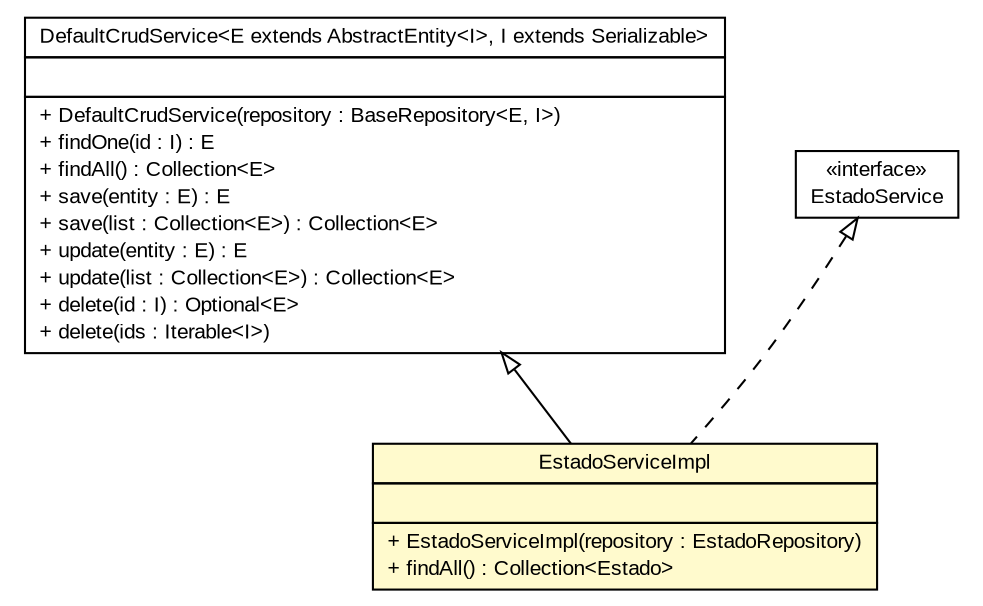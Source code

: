 #!/usr/local/bin/dot
#
# Class diagram 
# Generated by UMLGraph version R5_6 (http://www.umlgraph.org/)
#

digraph G {
	edge [fontname="arial",fontsize=10,labelfontname="arial",labelfontsize=10];
	node [fontname="arial",fontsize=10,shape=plaintext];
	nodesep=0.25;
	ranksep=0.5;
	// br.gov.to.sefaz.business.service.impl.DefaultCrudService<E extends br.gov.to.sefaz.persistence.entity.AbstractEntity<I>, I extends java.io.Serializable>
	c405785 [label=<<table title="br.gov.to.sefaz.business.service.impl.DefaultCrudService" border="0" cellborder="1" cellspacing="0" cellpadding="2" port="p" href="../../../../../business/service/impl/DefaultCrudService.html">
		<tr><td><table border="0" cellspacing="0" cellpadding="1">
<tr><td align="center" balign="center"> DefaultCrudService&lt;E extends AbstractEntity&lt;I&gt;, I extends Serializable&gt; </td></tr>
		</table></td></tr>
		<tr><td><table border="0" cellspacing="0" cellpadding="1">
<tr><td align="left" balign="left">  </td></tr>
		</table></td></tr>
		<tr><td><table border="0" cellspacing="0" cellpadding="1">
<tr><td align="left" balign="left"> + DefaultCrudService(repository : BaseRepository&lt;E, I&gt;) </td></tr>
<tr><td align="left" balign="left"> + findOne(id : I) : E </td></tr>
<tr><td align="left" balign="left"> + findAll() : Collection&lt;E&gt; </td></tr>
<tr><td align="left" balign="left"> + save(entity : E) : E </td></tr>
<tr><td align="left" balign="left"> + save(list : Collection&lt;E&gt;) : Collection&lt;E&gt; </td></tr>
<tr><td align="left" balign="left"> + update(entity : E) : E </td></tr>
<tr><td align="left" balign="left"> + update(list : Collection&lt;E&gt;) : Collection&lt;E&gt; </td></tr>
<tr><td align="left" balign="left"> + delete(id : I) : Optional&lt;E&gt; </td></tr>
<tr><td align="left" balign="left"> + delete(ids : Iterable&lt;I&gt;) </td></tr>
		</table></td></tr>
		</table>>, URL="../../../../../business/service/impl/DefaultCrudService.html", fontname="arial", fontcolor="black", fontsize=10.0];
	// br.gov.to.sefaz.par.gestao.business.service.EstadoService
	c405809 [label=<<table title="br.gov.to.sefaz.par.gestao.business.service.EstadoService" border="0" cellborder="1" cellspacing="0" cellpadding="2" port="p" href="../EstadoService.html">
		<tr><td><table border="0" cellspacing="0" cellpadding="1">
<tr><td align="center" balign="center"> &#171;interface&#187; </td></tr>
<tr><td align="center" balign="center"> EstadoService </td></tr>
		</table></td></tr>
		</table>>, URL="../EstadoService.html", fontname="arial", fontcolor="black", fontsize=10.0];
	// br.gov.to.sefaz.par.gestao.business.service.impl.EstadoServiceImpl
	c405815 [label=<<table title="br.gov.to.sefaz.par.gestao.business.service.impl.EstadoServiceImpl" border="0" cellborder="1" cellspacing="0" cellpadding="2" port="p" bgcolor="lemonChiffon" href="./EstadoServiceImpl.html">
		<tr><td><table border="0" cellspacing="0" cellpadding="1">
<tr><td align="center" balign="center"> EstadoServiceImpl </td></tr>
		</table></td></tr>
		<tr><td><table border="0" cellspacing="0" cellpadding="1">
<tr><td align="left" balign="left">  </td></tr>
		</table></td></tr>
		<tr><td><table border="0" cellspacing="0" cellpadding="1">
<tr><td align="left" balign="left"> + EstadoServiceImpl(repository : EstadoRepository) </td></tr>
<tr><td align="left" balign="left"> + findAll() : Collection&lt;Estado&gt; </td></tr>
		</table></td></tr>
		</table>>, URL="./EstadoServiceImpl.html", fontname="arial", fontcolor="black", fontsize=10.0];
	//br.gov.to.sefaz.par.gestao.business.service.impl.EstadoServiceImpl extends br.gov.to.sefaz.business.service.impl.DefaultCrudService<br.gov.to.sefaz.par.gestao.persistence.entity.Estado, java.lang.String>
	c405785:p -> c405815:p [dir=back,arrowtail=empty];
	//br.gov.to.sefaz.par.gestao.business.service.impl.EstadoServiceImpl implements br.gov.to.sefaz.par.gestao.business.service.EstadoService
	c405809:p -> c405815:p [dir=back,arrowtail=empty,style=dashed];
}

